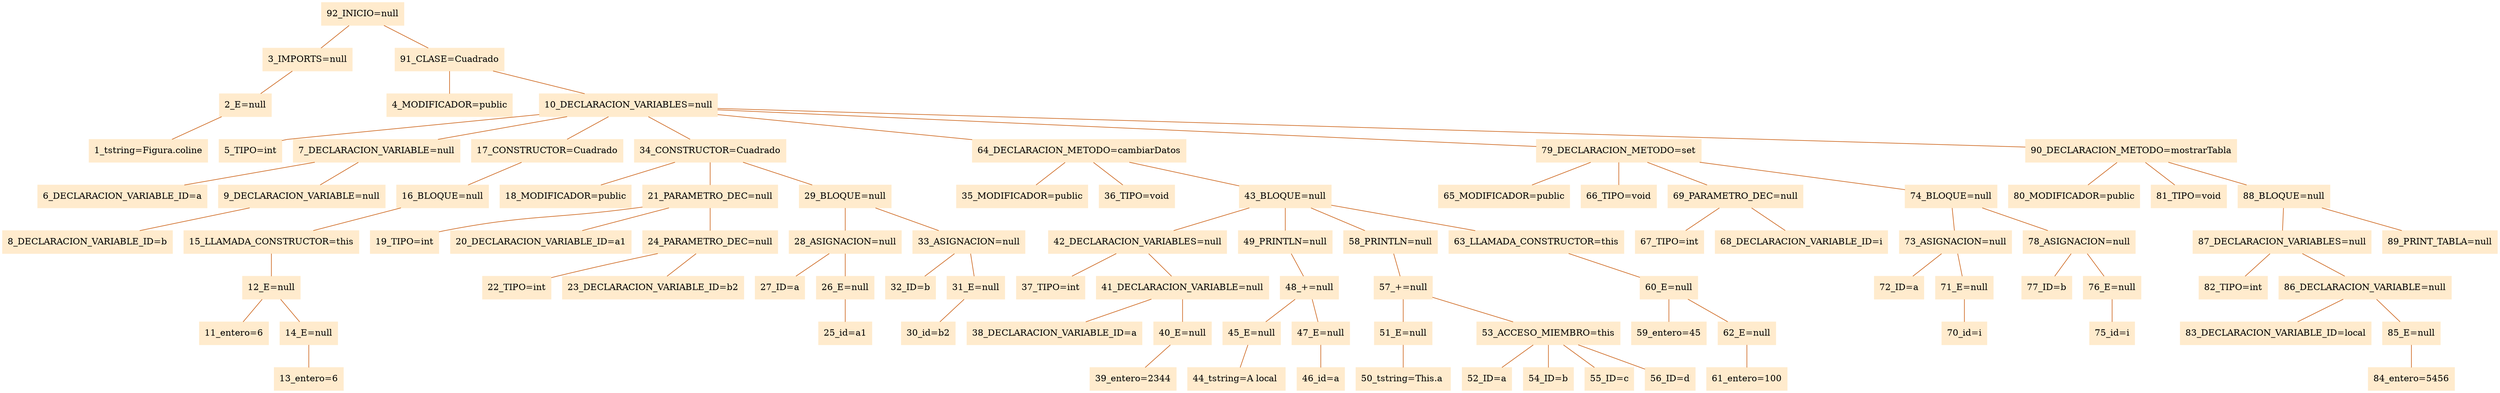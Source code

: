 digraph G {node[shape=box, style=filled, color=blanchedalmond]; edge[color=chocolate3, dir=none];rankdir=UD 

"92_INICIO=null"->"3_IMPORTS=null"
"3_IMPORTS=null"->"2_E=null"
"2_E=null"->"1_tstring=Figura.coline"
"92_INICIO=null"->"91_CLASE=Cuadrado"
"91_CLASE=Cuadrado"->"4_MODIFICADOR=public"
"91_CLASE=Cuadrado"->"10_DECLARACION_VARIABLES=null"
"10_DECLARACION_VARIABLES=null"->"5_TIPO=int"
"10_DECLARACION_VARIABLES=null"->"7_DECLARACION_VARIABLE=null"
"7_DECLARACION_VARIABLE=null"->"6_DECLARACION_VARIABLE_ID=a"
"7_DECLARACION_VARIABLE=null"->"9_DECLARACION_VARIABLE=null"
"9_DECLARACION_VARIABLE=null"->"8_DECLARACION_VARIABLE_ID=b"
"10_DECLARACION_VARIABLES=null"->"17_CONSTRUCTOR=Cuadrado"
"17_CONSTRUCTOR=Cuadrado"->"16_BLOQUE=null"
"16_BLOQUE=null"->"15_LLAMADA_CONSTRUCTOR=this"
"15_LLAMADA_CONSTRUCTOR=this"->"12_E=null"
"12_E=null"->"11_entero=6"
"12_E=null"->"14_E=null"
"14_E=null"->"13_entero=6"
"10_DECLARACION_VARIABLES=null"->"34_CONSTRUCTOR=Cuadrado"
"34_CONSTRUCTOR=Cuadrado"->"18_MODIFICADOR=public"
"34_CONSTRUCTOR=Cuadrado"->"21_PARAMETRO_DEC=null"
"21_PARAMETRO_DEC=null"->"19_TIPO=int"
"21_PARAMETRO_DEC=null"->"20_DECLARACION_VARIABLE_ID=a1"
"21_PARAMETRO_DEC=null"->"24_PARAMETRO_DEC=null"
"24_PARAMETRO_DEC=null"->"22_TIPO=int"
"24_PARAMETRO_DEC=null"->"23_DECLARACION_VARIABLE_ID=b2"
"34_CONSTRUCTOR=Cuadrado"->"29_BLOQUE=null"
"29_BLOQUE=null"->"28_ASIGNACION=null"
"28_ASIGNACION=null"->"27_ID=a"
"28_ASIGNACION=null"->"26_E=null"
"26_E=null"->"25_id=a1"
"29_BLOQUE=null"->"33_ASIGNACION=null"
"33_ASIGNACION=null"->"32_ID=b"
"33_ASIGNACION=null"->"31_E=null"
"31_E=null"->"30_id=b2"
"10_DECLARACION_VARIABLES=null"->"64_DECLARACION_METODO=cambiarDatos"
"64_DECLARACION_METODO=cambiarDatos"->"35_MODIFICADOR=public"
"64_DECLARACION_METODO=cambiarDatos"->"36_TIPO=void"
"64_DECLARACION_METODO=cambiarDatos"->"43_BLOQUE=null"
"43_BLOQUE=null"->"42_DECLARACION_VARIABLES=null"
"42_DECLARACION_VARIABLES=null"->"37_TIPO=int"
"42_DECLARACION_VARIABLES=null"->"41_DECLARACION_VARIABLE=null"
"41_DECLARACION_VARIABLE=null"->"38_DECLARACION_VARIABLE_ID=a"
"41_DECLARACION_VARIABLE=null"->"40_E=null"
"40_E=null"->"39_entero=2344"
"43_BLOQUE=null"->"49_PRINTLN=null"
"49_PRINTLN=null"->"48_+=null"
"48_+=null"->"45_E=null"
"45_E=null"->"44_tstring=A local "
"48_+=null"->"47_E=null"
"47_E=null"->"46_id=a"
"43_BLOQUE=null"->"58_PRINTLN=null"
"58_PRINTLN=null"->"57_+=null"
"57_+=null"->"51_E=null"
"51_E=null"->"50_tstring=This.a "
"57_+=null"->"53_ACCESO_MIEMBRO=this"
"53_ACCESO_MIEMBRO=this"->"52_ID=a"
"53_ACCESO_MIEMBRO=this"->"54_ID=b"
"53_ACCESO_MIEMBRO=this"->"55_ID=c"
"53_ACCESO_MIEMBRO=this"->"56_ID=d"
"43_BLOQUE=null"->"63_LLAMADA_CONSTRUCTOR=this"
"63_LLAMADA_CONSTRUCTOR=this"->"60_E=null"
"60_E=null"->"59_entero=45"
"60_E=null"->"62_E=null"
"62_E=null"->"61_entero=100"
"10_DECLARACION_VARIABLES=null"->"79_DECLARACION_METODO=set"
"79_DECLARACION_METODO=set"->"65_MODIFICADOR=public"
"79_DECLARACION_METODO=set"->"66_TIPO=void"
"79_DECLARACION_METODO=set"->"69_PARAMETRO_DEC=null"
"69_PARAMETRO_DEC=null"->"67_TIPO=int"
"69_PARAMETRO_DEC=null"->"68_DECLARACION_VARIABLE_ID=i"
"79_DECLARACION_METODO=set"->"74_BLOQUE=null"
"74_BLOQUE=null"->"73_ASIGNACION=null"
"73_ASIGNACION=null"->"72_ID=a"
"73_ASIGNACION=null"->"71_E=null"
"71_E=null"->"70_id=i"
"74_BLOQUE=null"->"78_ASIGNACION=null"
"78_ASIGNACION=null"->"77_ID=b"
"78_ASIGNACION=null"->"76_E=null"
"76_E=null"->"75_id=i"
"10_DECLARACION_VARIABLES=null"->"90_DECLARACION_METODO=mostrarTabla"
"90_DECLARACION_METODO=mostrarTabla"->"80_MODIFICADOR=public"
"90_DECLARACION_METODO=mostrarTabla"->"81_TIPO=void"
"90_DECLARACION_METODO=mostrarTabla"->"88_BLOQUE=null"
"88_BLOQUE=null"->"87_DECLARACION_VARIABLES=null"
"87_DECLARACION_VARIABLES=null"->"82_TIPO=int"
"87_DECLARACION_VARIABLES=null"->"86_DECLARACION_VARIABLE=null"
"86_DECLARACION_VARIABLE=null"->"83_DECLARACION_VARIABLE_ID=local"
"86_DECLARACION_VARIABLE=null"->"85_E=null"
"85_E=null"->"84_entero=5456"
"88_BLOQUE=null"->"89_PRINT_TABLA=null"


}
